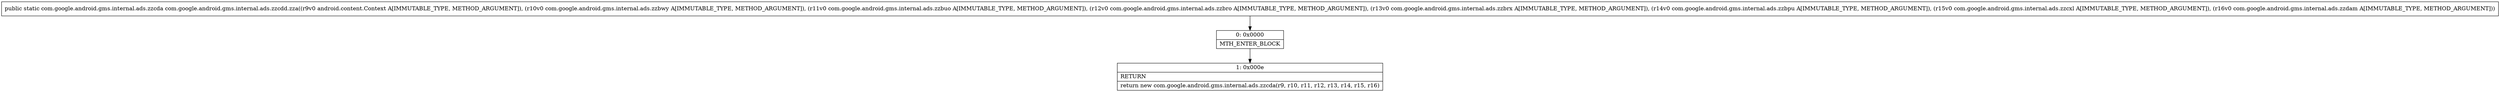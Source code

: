digraph "CFG forcom.google.android.gms.internal.ads.zzcdd.zza(Landroid\/content\/Context;Lcom\/google\/android\/gms\/internal\/ads\/zzbwy;Lcom\/google\/android\/gms\/internal\/ads\/zzbuo;Lcom\/google\/android\/gms\/internal\/ads\/zzbro;Lcom\/google\/android\/gms\/internal\/ads\/zzbrx;Lcom\/google\/android\/gms\/internal\/ads\/zzbpu;Lcom\/google\/android\/gms\/internal\/ads\/zzcxl;Lcom\/google\/android\/gms\/internal\/ads\/zzdam;)Lcom\/google\/android\/gms\/internal\/ads\/zzcda;" {
Node_0 [shape=record,label="{0\:\ 0x0000|MTH_ENTER_BLOCK\l}"];
Node_1 [shape=record,label="{1\:\ 0x000e|RETURN\l|return new com.google.android.gms.internal.ads.zzcda(r9, r10, r11, r12, r13, r14, r15, r16)\l}"];
MethodNode[shape=record,label="{public static com.google.android.gms.internal.ads.zzcda com.google.android.gms.internal.ads.zzcdd.zza((r9v0 android.content.Context A[IMMUTABLE_TYPE, METHOD_ARGUMENT]), (r10v0 com.google.android.gms.internal.ads.zzbwy A[IMMUTABLE_TYPE, METHOD_ARGUMENT]), (r11v0 com.google.android.gms.internal.ads.zzbuo A[IMMUTABLE_TYPE, METHOD_ARGUMENT]), (r12v0 com.google.android.gms.internal.ads.zzbro A[IMMUTABLE_TYPE, METHOD_ARGUMENT]), (r13v0 com.google.android.gms.internal.ads.zzbrx A[IMMUTABLE_TYPE, METHOD_ARGUMENT]), (r14v0 com.google.android.gms.internal.ads.zzbpu A[IMMUTABLE_TYPE, METHOD_ARGUMENT]), (r15v0 com.google.android.gms.internal.ads.zzcxl A[IMMUTABLE_TYPE, METHOD_ARGUMENT]), (r16v0 com.google.android.gms.internal.ads.zzdam A[IMMUTABLE_TYPE, METHOD_ARGUMENT])) }"];
MethodNode -> Node_0;
Node_0 -> Node_1;
}

